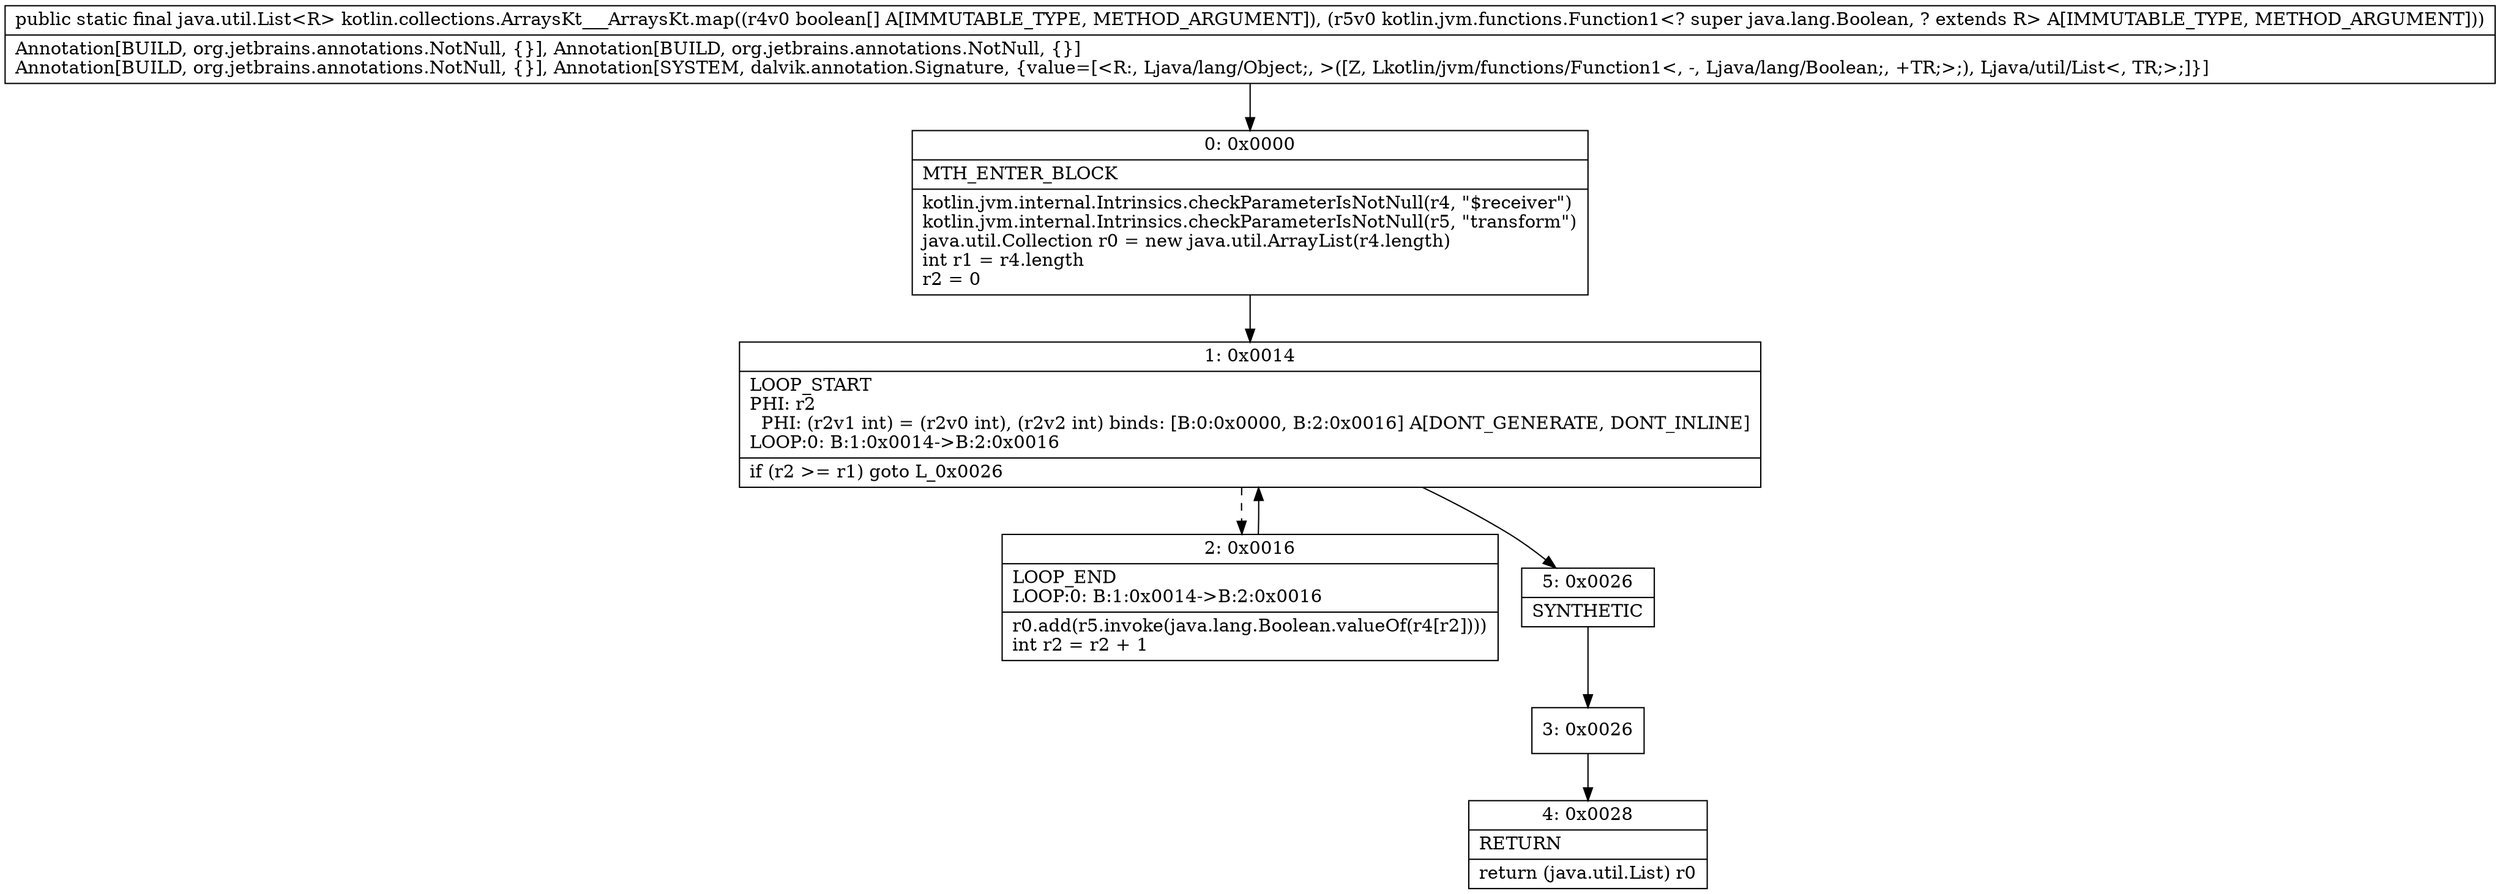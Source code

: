 digraph "CFG forkotlin.collections.ArraysKt___ArraysKt.map([ZLkotlin\/jvm\/functions\/Function1;)Ljava\/util\/List;" {
Node_0 [shape=record,label="{0\:\ 0x0000|MTH_ENTER_BLOCK\l|kotlin.jvm.internal.Intrinsics.checkParameterIsNotNull(r4, \"$receiver\")\lkotlin.jvm.internal.Intrinsics.checkParameterIsNotNull(r5, \"transform\")\ljava.util.Collection r0 = new java.util.ArrayList(r4.length)\lint r1 = r4.length\lr2 = 0\l}"];
Node_1 [shape=record,label="{1\:\ 0x0014|LOOP_START\lPHI: r2 \l  PHI: (r2v1 int) = (r2v0 int), (r2v2 int) binds: [B:0:0x0000, B:2:0x0016] A[DONT_GENERATE, DONT_INLINE]\lLOOP:0: B:1:0x0014\-\>B:2:0x0016\l|if (r2 \>= r1) goto L_0x0026\l}"];
Node_2 [shape=record,label="{2\:\ 0x0016|LOOP_END\lLOOP:0: B:1:0x0014\-\>B:2:0x0016\l|r0.add(r5.invoke(java.lang.Boolean.valueOf(r4[r2])))\lint r2 = r2 + 1\l}"];
Node_3 [shape=record,label="{3\:\ 0x0026}"];
Node_4 [shape=record,label="{4\:\ 0x0028|RETURN\l|return (java.util.List) r0\l}"];
Node_5 [shape=record,label="{5\:\ 0x0026|SYNTHETIC\l}"];
MethodNode[shape=record,label="{public static final java.util.List\<R\> kotlin.collections.ArraysKt___ArraysKt.map((r4v0 boolean[] A[IMMUTABLE_TYPE, METHOD_ARGUMENT]), (r5v0 kotlin.jvm.functions.Function1\<? super java.lang.Boolean, ? extends R\> A[IMMUTABLE_TYPE, METHOD_ARGUMENT]))  | Annotation[BUILD, org.jetbrains.annotations.NotNull, \{\}], Annotation[BUILD, org.jetbrains.annotations.NotNull, \{\}]\lAnnotation[BUILD, org.jetbrains.annotations.NotNull, \{\}], Annotation[SYSTEM, dalvik.annotation.Signature, \{value=[\<R:, Ljava\/lang\/Object;, \>([Z, Lkotlin\/jvm\/functions\/Function1\<, \-, Ljava\/lang\/Boolean;, +TR;\>;), Ljava\/util\/List\<, TR;\>;]\}]\l}"];
MethodNode -> Node_0;
Node_0 -> Node_1;
Node_1 -> Node_2[style=dashed];
Node_1 -> Node_5;
Node_2 -> Node_1;
Node_3 -> Node_4;
Node_5 -> Node_3;
}


